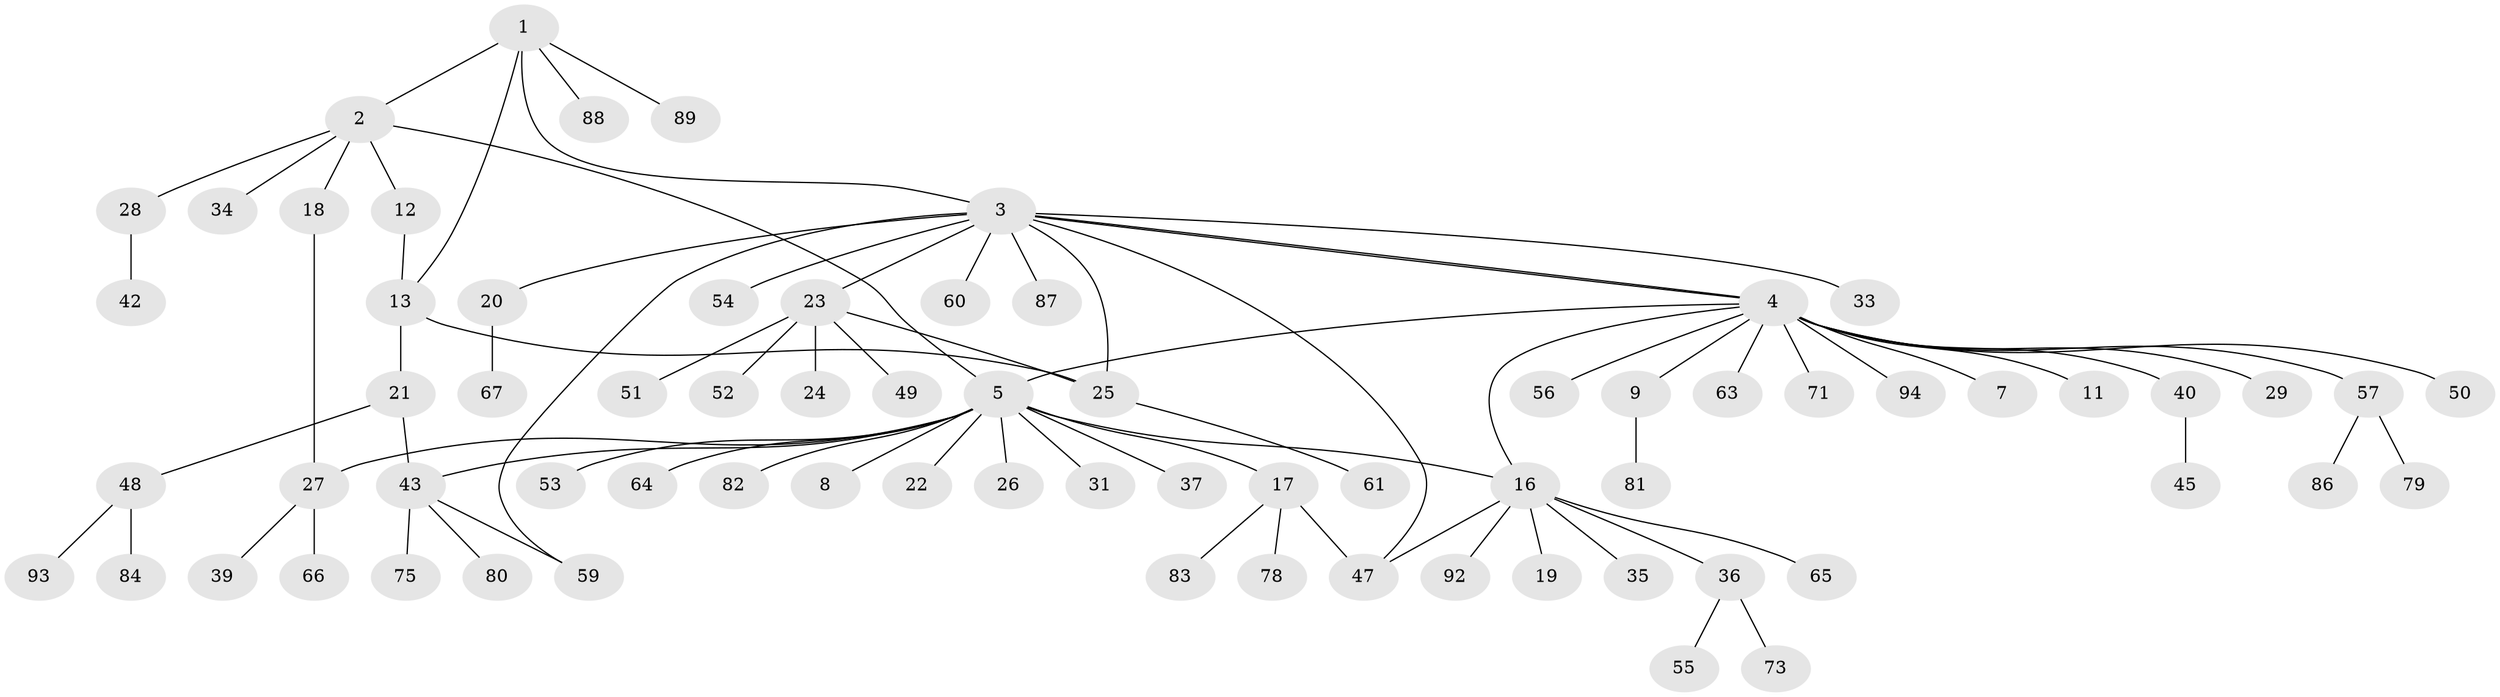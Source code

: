 // Generated by graph-tools (version 1.1) at 2025/23/03/03/25 07:23:50]
// undirected, 72 vertices, 82 edges
graph export_dot {
graph [start="1"]
  node [color=gray90,style=filled];
  1 [super="+62"];
  2 [super="+69"];
  3 [super="+38"];
  4 [super="+6"];
  5 [super="+10"];
  7;
  8 [super="+76"];
  9 [super="+15"];
  11;
  12 [super="+14"];
  13;
  16 [super="+41"];
  17 [super="+72"];
  18;
  19;
  20 [super="+58"];
  21 [super="+70"];
  22;
  23 [super="+30"];
  24;
  25 [super="+46"];
  26;
  27 [super="+32"];
  28;
  29;
  31;
  33;
  34;
  35;
  36 [super="+68"];
  37;
  39 [super="+77"];
  40 [super="+44"];
  42;
  43 [super="+74"];
  45;
  47 [super="+91"];
  48;
  49;
  50;
  51;
  52;
  53;
  54;
  55;
  56 [super="+85"];
  57;
  59;
  60;
  61;
  63;
  64;
  65;
  66;
  67;
  71;
  73;
  75;
  78;
  79;
  80;
  81;
  82;
  83;
  84;
  86 [super="+90"];
  87;
  88;
  89;
  92;
  93;
  94;
  1 -- 2;
  1 -- 3;
  1 -- 13;
  1 -- 88;
  1 -- 89;
  2 -- 5;
  2 -- 12;
  2 -- 18;
  2 -- 28;
  2 -- 34;
  3 -- 4;
  3 -- 4;
  3 -- 20;
  3 -- 23;
  3 -- 33;
  3 -- 47;
  3 -- 59;
  3 -- 87;
  3 -- 60;
  3 -- 54;
  3 -- 25;
  4 -- 7;
  4 -- 9;
  4 -- 11;
  4 -- 16;
  4 -- 29;
  4 -- 40;
  4 -- 50;
  4 -- 56;
  4 -- 57;
  4 -- 63;
  4 -- 71;
  4 -- 94;
  4 -- 5;
  5 -- 8;
  5 -- 17;
  5 -- 22;
  5 -- 26;
  5 -- 37;
  5 -- 53;
  5 -- 64;
  5 -- 82;
  5 -- 27;
  5 -- 43;
  5 -- 31;
  5 -- 16;
  9 -- 81;
  12 -- 13;
  13 -- 21;
  13 -- 25;
  16 -- 19;
  16 -- 35;
  16 -- 36;
  16 -- 65;
  16 -- 92;
  16 -- 47;
  17 -- 78;
  17 -- 83;
  17 -- 47;
  18 -- 27;
  20 -- 67;
  21 -- 48;
  21 -- 43;
  23 -- 24;
  23 -- 49;
  23 -- 51;
  23 -- 52;
  23 -- 25;
  25 -- 61;
  27 -- 39;
  27 -- 66;
  28 -- 42;
  36 -- 55;
  36 -- 73;
  40 -- 45;
  43 -- 59;
  43 -- 80;
  43 -- 75;
  48 -- 84;
  48 -- 93;
  57 -- 79;
  57 -- 86;
}
